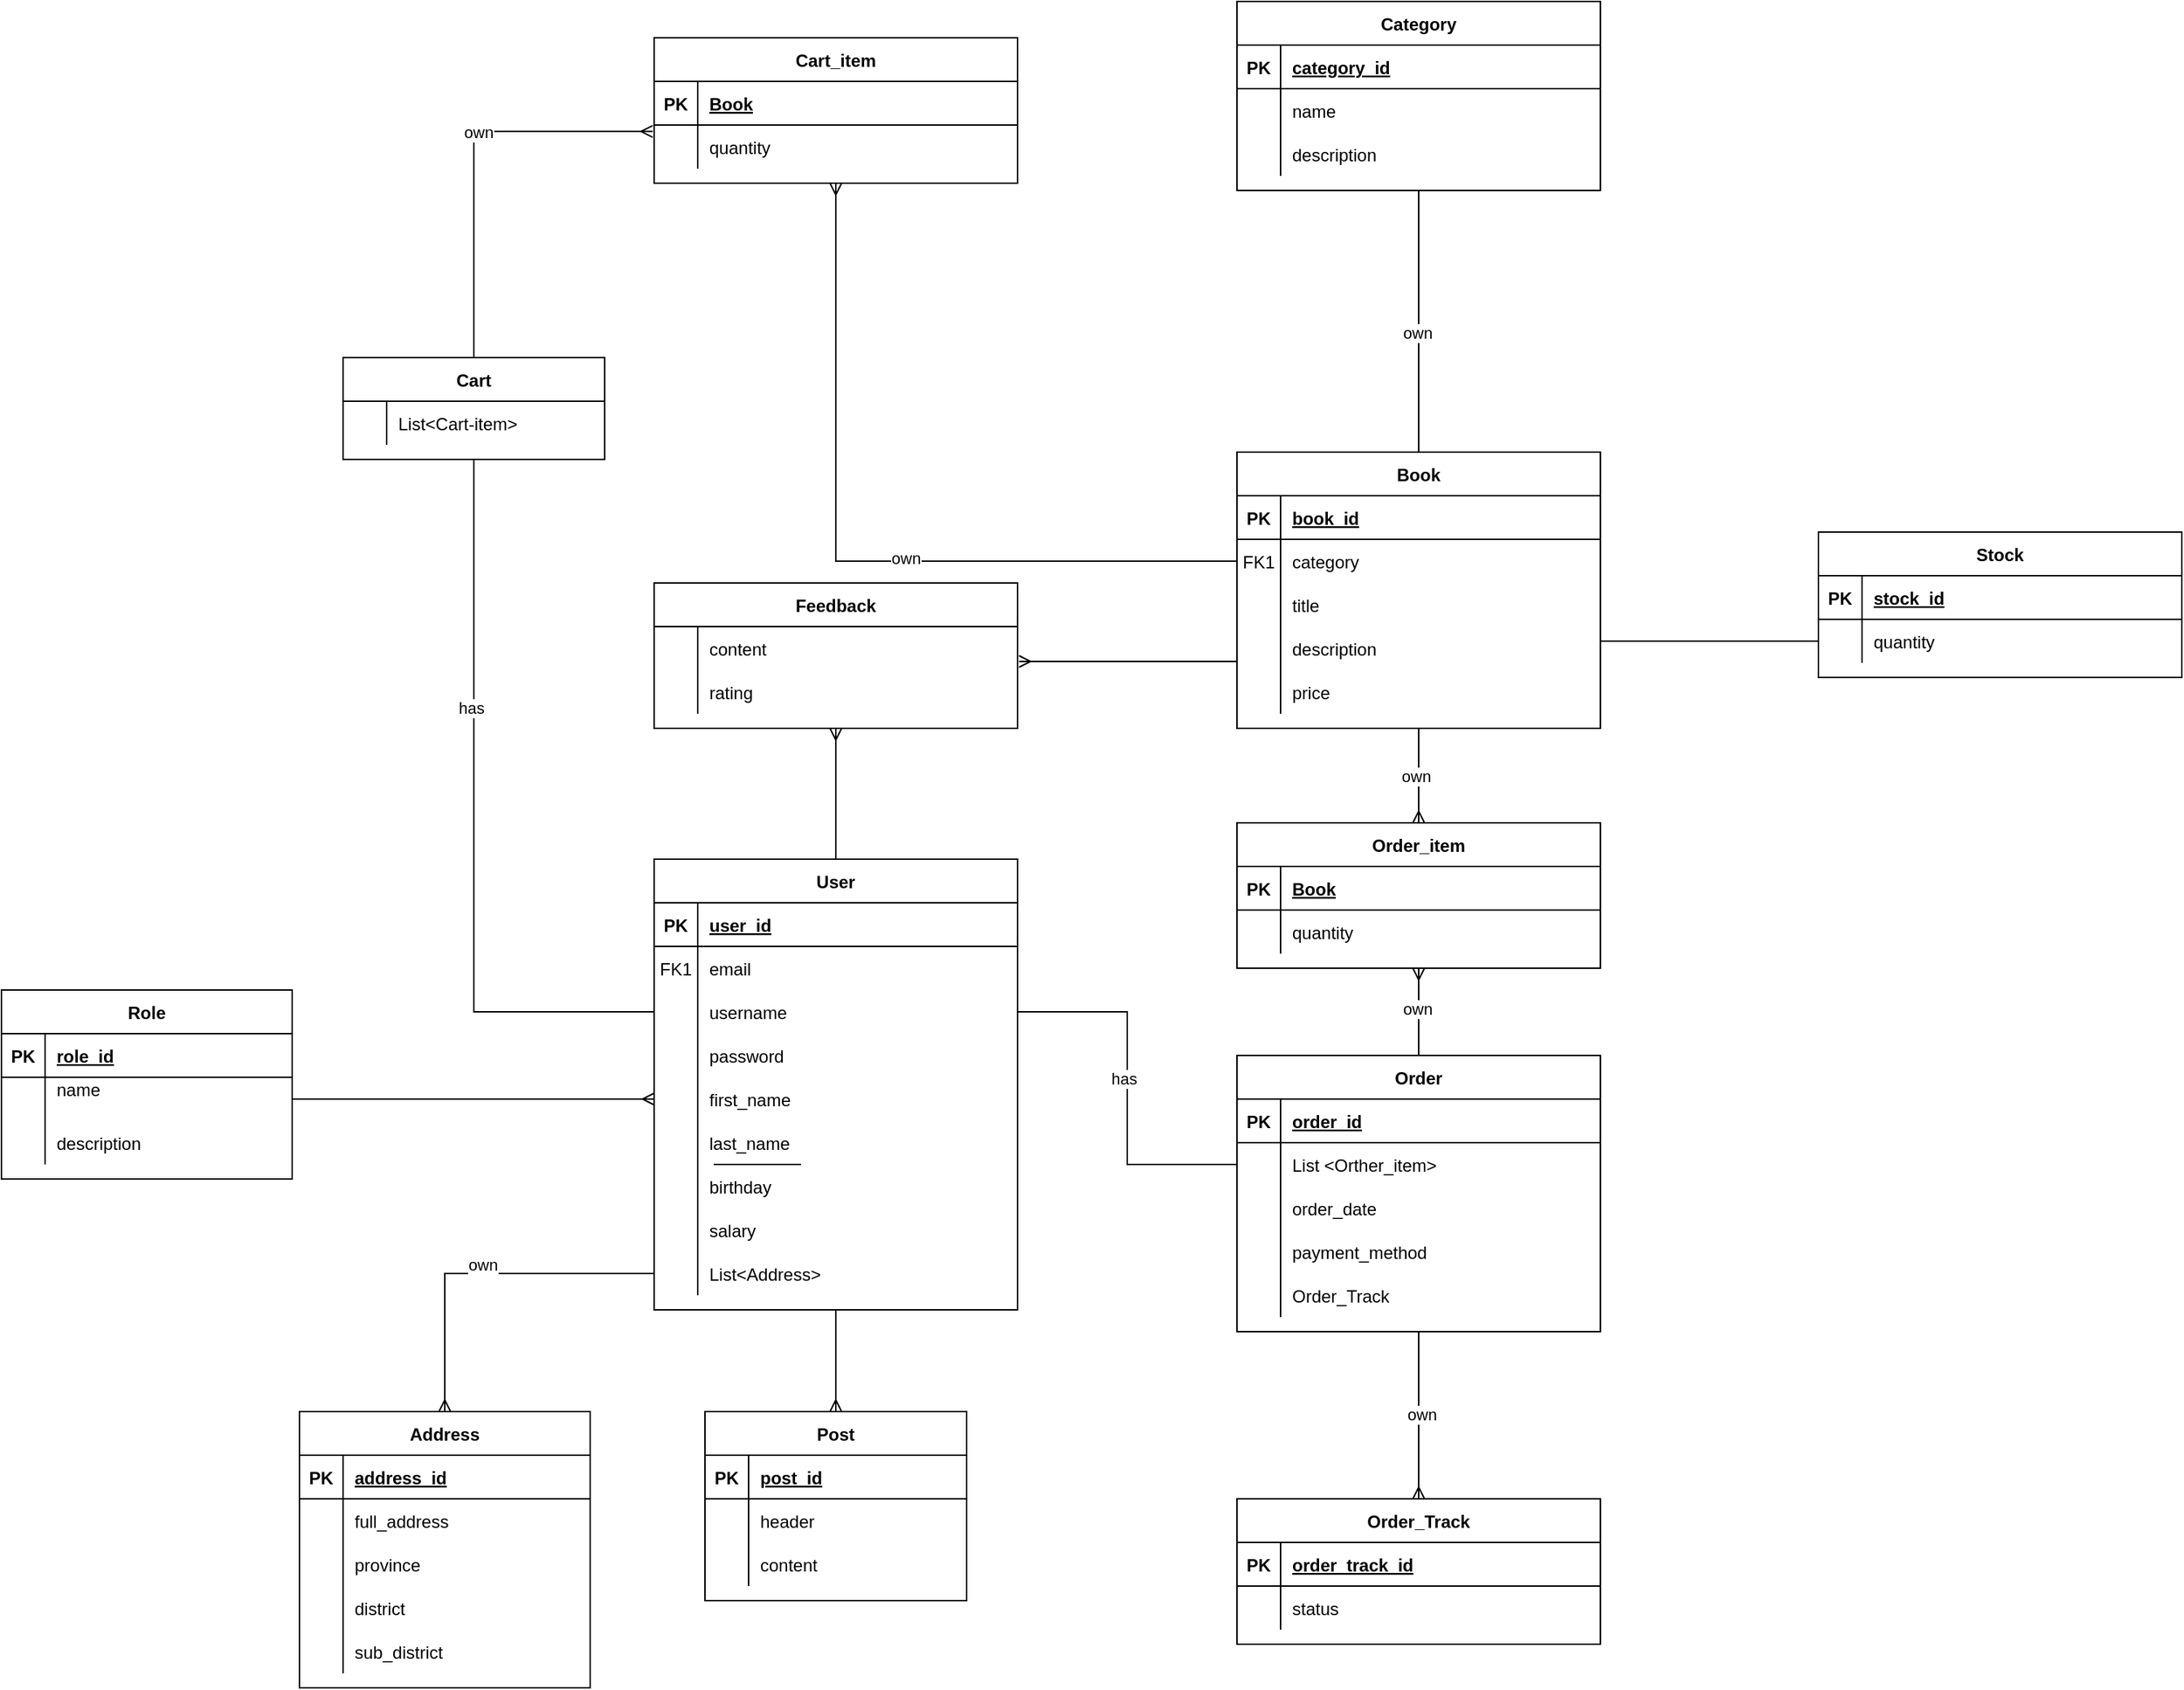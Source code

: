 <mxfile version="22.0.8" type="github">
  <diagram id="R2lEEEUBdFMjLlhIrx00" name="Page-1">
    <mxGraphModel dx="1492" dy="2275" grid="1" gridSize="10" guides="1" tooltips="1" connect="1" arrows="1" fold="1" page="1" pageScale="1" pageWidth="850" pageHeight="1100" math="0" shadow="0" extFonts="Permanent Marker^https://fonts.googleapis.com/css?family=Permanent+Marker">
      <root>
        <mxCell id="0" />
        <mxCell id="1" parent="0" />
        <mxCell id="C-vyLk0tnHw3VtMMgP7b-2" value="User" style="shape=table;startSize=30;container=1;collapsible=1;childLayout=tableLayout;fixedRows=1;rowLines=0;fontStyle=1;align=center;resizeLast=1;" parent="1" vertex="1">
          <mxGeometry x="249" y="295" width="250" height="310" as="geometry" />
        </mxCell>
        <mxCell id="C-vyLk0tnHw3VtMMgP7b-3" value="" style="shape=partialRectangle;collapsible=0;dropTarget=0;pointerEvents=0;fillColor=none;points=[[0,0.5],[1,0.5]];portConstraint=eastwest;top=0;left=0;right=0;bottom=1;" parent="C-vyLk0tnHw3VtMMgP7b-2" vertex="1">
          <mxGeometry y="30" width="250" height="30" as="geometry" />
        </mxCell>
        <mxCell id="C-vyLk0tnHw3VtMMgP7b-4" value="PK" style="shape=partialRectangle;overflow=hidden;connectable=0;fillColor=none;top=0;left=0;bottom=0;right=0;fontStyle=1;" parent="C-vyLk0tnHw3VtMMgP7b-3" vertex="1">
          <mxGeometry width="30" height="30" as="geometry">
            <mxRectangle width="30" height="30" as="alternateBounds" />
          </mxGeometry>
        </mxCell>
        <mxCell id="C-vyLk0tnHw3VtMMgP7b-5" value="user_id" style="shape=partialRectangle;overflow=hidden;connectable=0;fillColor=none;top=0;left=0;bottom=0;right=0;align=left;spacingLeft=6;fontStyle=5;" parent="C-vyLk0tnHw3VtMMgP7b-3" vertex="1">
          <mxGeometry x="30" width="220" height="30" as="geometry">
            <mxRectangle width="220" height="30" as="alternateBounds" />
          </mxGeometry>
        </mxCell>
        <mxCell id="C-vyLk0tnHw3VtMMgP7b-6" value="" style="shape=partialRectangle;collapsible=0;dropTarget=0;pointerEvents=0;fillColor=none;points=[[0,0.5],[1,0.5]];portConstraint=eastwest;top=0;left=0;right=0;bottom=0;" parent="C-vyLk0tnHw3VtMMgP7b-2" vertex="1">
          <mxGeometry y="60" width="250" height="30" as="geometry" />
        </mxCell>
        <mxCell id="C-vyLk0tnHw3VtMMgP7b-7" value="FK1" style="shape=partialRectangle;overflow=hidden;connectable=0;fillColor=none;top=0;left=0;bottom=0;right=0;" parent="C-vyLk0tnHw3VtMMgP7b-6" vertex="1">
          <mxGeometry width="30" height="30" as="geometry">
            <mxRectangle width="30" height="30" as="alternateBounds" />
          </mxGeometry>
        </mxCell>
        <mxCell id="C-vyLk0tnHw3VtMMgP7b-8" value="email" style="shape=partialRectangle;overflow=hidden;connectable=0;fillColor=none;top=0;left=0;bottom=0;right=0;align=left;spacingLeft=6;" parent="C-vyLk0tnHw3VtMMgP7b-6" vertex="1">
          <mxGeometry x="30" width="220" height="30" as="geometry">
            <mxRectangle width="220" height="30" as="alternateBounds" />
          </mxGeometry>
        </mxCell>
        <mxCell id="C-vyLk0tnHw3VtMMgP7b-9" value="" style="shape=partialRectangle;collapsible=0;dropTarget=0;pointerEvents=0;fillColor=none;points=[[0,0.5],[1,0.5]];portConstraint=eastwest;top=0;left=0;right=0;bottom=0;" parent="C-vyLk0tnHw3VtMMgP7b-2" vertex="1">
          <mxGeometry y="90" width="250" height="30" as="geometry" />
        </mxCell>
        <mxCell id="C-vyLk0tnHw3VtMMgP7b-10" value="" style="shape=partialRectangle;overflow=hidden;connectable=0;fillColor=none;top=0;left=0;bottom=0;right=0;" parent="C-vyLk0tnHw3VtMMgP7b-9" vertex="1">
          <mxGeometry width="30" height="30" as="geometry">
            <mxRectangle width="30" height="30" as="alternateBounds" />
          </mxGeometry>
        </mxCell>
        <mxCell id="C-vyLk0tnHw3VtMMgP7b-11" value="username" style="shape=partialRectangle;overflow=hidden;connectable=0;fillColor=none;top=0;left=0;bottom=0;right=0;align=left;spacingLeft=6;" parent="C-vyLk0tnHw3VtMMgP7b-9" vertex="1">
          <mxGeometry x="30" width="220" height="30" as="geometry">
            <mxRectangle width="220" height="30" as="alternateBounds" />
          </mxGeometry>
        </mxCell>
        <mxCell id="0Yu9lF8mphJNzCNpxXSi-4" value="" style="shape=partialRectangle;collapsible=0;dropTarget=0;pointerEvents=0;fillColor=none;points=[[0,0.5],[1,0.5]];portConstraint=eastwest;top=0;left=0;right=0;bottom=0;" parent="C-vyLk0tnHw3VtMMgP7b-2" vertex="1">
          <mxGeometry y="120" width="250" height="30" as="geometry" />
        </mxCell>
        <mxCell id="0Yu9lF8mphJNzCNpxXSi-5" value="" style="shape=partialRectangle;overflow=hidden;connectable=0;fillColor=none;top=0;left=0;bottom=0;right=0;" parent="0Yu9lF8mphJNzCNpxXSi-4" vertex="1">
          <mxGeometry width="30" height="30" as="geometry">
            <mxRectangle width="30" height="30" as="alternateBounds" />
          </mxGeometry>
        </mxCell>
        <mxCell id="0Yu9lF8mphJNzCNpxXSi-6" value="password" style="shape=partialRectangle;overflow=hidden;connectable=0;fillColor=none;top=0;left=0;bottom=0;right=0;align=left;spacingLeft=6;" parent="0Yu9lF8mphJNzCNpxXSi-4" vertex="1">
          <mxGeometry x="30" width="220" height="30" as="geometry">
            <mxRectangle width="220" height="30" as="alternateBounds" />
          </mxGeometry>
        </mxCell>
        <mxCell id="0Yu9lF8mphJNzCNpxXSi-7" value="" style="shape=partialRectangle;collapsible=0;dropTarget=0;pointerEvents=0;fillColor=none;points=[[0,0.5],[1,0.5]];portConstraint=eastwest;top=0;left=0;right=0;bottom=0;" parent="C-vyLk0tnHw3VtMMgP7b-2" vertex="1">
          <mxGeometry y="150" width="250" height="30" as="geometry" />
        </mxCell>
        <mxCell id="0Yu9lF8mphJNzCNpxXSi-8" value="" style="shape=partialRectangle;overflow=hidden;connectable=0;fillColor=none;top=0;left=0;bottom=0;right=0;" parent="0Yu9lF8mphJNzCNpxXSi-7" vertex="1">
          <mxGeometry width="30" height="30" as="geometry">
            <mxRectangle width="30" height="30" as="alternateBounds" />
          </mxGeometry>
        </mxCell>
        <mxCell id="0Yu9lF8mphJNzCNpxXSi-9" value="first_name" style="shape=partialRectangle;overflow=hidden;connectable=0;fillColor=none;top=0;left=0;bottom=0;right=0;align=left;spacingLeft=6;" parent="0Yu9lF8mphJNzCNpxXSi-7" vertex="1">
          <mxGeometry x="30" width="220" height="30" as="geometry">
            <mxRectangle width="220" height="30" as="alternateBounds" />
          </mxGeometry>
        </mxCell>
        <mxCell id="0Yu9lF8mphJNzCNpxXSi-26" value="" style="shape=partialRectangle;collapsible=0;dropTarget=0;pointerEvents=0;fillColor=none;points=[[0,0.5],[1,0.5]];portConstraint=eastwest;top=0;left=0;right=0;bottom=0;" parent="C-vyLk0tnHw3VtMMgP7b-2" vertex="1">
          <mxGeometry y="180" width="250" height="30" as="geometry" />
        </mxCell>
        <mxCell id="0Yu9lF8mphJNzCNpxXSi-27" value="" style="shape=partialRectangle;overflow=hidden;connectable=0;fillColor=none;top=0;left=0;bottom=0;right=0;" parent="0Yu9lF8mphJNzCNpxXSi-26" vertex="1">
          <mxGeometry width="30" height="30" as="geometry">
            <mxRectangle width="30" height="30" as="alternateBounds" />
          </mxGeometry>
        </mxCell>
        <mxCell id="0Yu9lF8mphJNzCNpxXSi-28" value="last_name" style="shape=partialRectangle;overflow=hidden;connectable=0;fillColor=none;top=0;left=0;bottom=0;right=0;align=left;spacingLeft=6;" parent="0Yu9lF8mphJNzCNpxXSi-26" vertex="1">
          <mxGeometry x="30" width="220" height="30" as="geometry">
            <mxRectangle width="220" height="30" as="alternateBounds" />
          </mxGeometry>
        </mxCell>
        <mxCell id="0Yu9lF8mphJNzCNpxXSi-29" value="" style="shape=partialRectangle;collapsible=0;dropTarget=0;pointerEvents=0;fillColor=none;points=[[0,0.5],[1,0.5]];portConstraint=eastwest;top=0;left=0;right=0;bottom=0;" parent="C-vyLk0tnHw3VtMMgP7b-2" vertex="1">
          <mxGeometry y="210" width="250" height="30" as="geometry" />
        </mxCell>
        <mxCell id="0Yu9lF8mphJNzCNpxXSi-30" value="" style="shape=partialRectangle;overflow=hidden;connectable=0;fillColor=none;top=0;left=0;bottom=0;right=0;" parent="0Yu9lF8mphJNzCNpxXSi-29" vertex="1">
          <mxGeometry width="30" height="30" as="geometry">
            <mxRectangle width="30" height="30" as="alternateBounds" />
          </mxGeometry>
        </mxCell>
        <mxCell id="0Yu9lF8mphJNzCNpxXSi-31" value="birthday" style="shape=partialRectangle;overflow=hidden;connectable=0;fillColor=none;top=0;left=0;bottom=0;right=0;align=left;spacingLeft=6;" parent="0Yu9lF8mphJNzCNpxXSi-29" vertex="1">
          <mxGeometry x="30" width="220" height="30" as="geometry">
            <mxRectangle width="220" height="30" as="alternateBounds" />
          </mxGeometry>
        </mxCell>
        <mxCell id="0Yu9lF8mphJNzCNpxXSi-32" value="" style="shape=partialRectangle;collapsible=0;dropTarget=0;pointerEvents=0;fillColor=none;points=[[0,0.5],[1,0.5]];portConstraint=eastwest;top=0;left=0;right=0;bottom=0;" parent="C-vyLk0tnHw3VtMMgP7b-2" vertex="1">
          <mxGeometry y="240" width="250" height="30" as="geometry" />
        </mxCell>
        <mxCell id="0Yu9lF8mphJNzCNpxXSi-33" value="" style="shape=partialRectangle;overflow=hidden;connectable=0;fillColor=none;top=0;left=0;bottom=0;right=0;" parent="0Yu9lF8mphJNzCNpxXSi-32" vertex="1">
          <mxGeometry width="30" height="30" as="geometry">
            <mxRectangle width="30" height="30" as="alternateBounds" />
          </mxGeometry>
        </mxCell>
        <mxCell id="0Yu9lF8mphJNzCNpxXSi-34" value="salary" style="shape=partialRectangle;overflow=hidden;connectable=0;fillColor=none;top=0;left=0;bottom=0;right=0;align=left;spacingLeft=6;" parent="0Yu9lF8mphJNzCNpxXSi-32" vertex="1">
          <mxGeometry x="30" width="220" height="30" as="geometry">
            <mxRectangle width="220" height="30" as="alternateBounds" />
          </mxGeometry>
        </mxCell>
        <mxCell id="0Yu9lF8mphJNzCNpxXSi-35" value="" style="shape=partialRectangle;collapsible=0;dropTarget=0;pointerEvents=0;fillColor=none;points=[[0,0.5],[1,0.5]];portConstraint=eastwest;top=0;left=0;right=0;bottom=0;" parent="C-vyLk0tnHw3VtMMgP7b-2" vertex="1">
          <mxGeometry y="270" width="250" height="30" as="geometry" />
        </mxCell>
        <mxCell id="0Yu9lF8mphJNzCNpxXSi-36" value="" style="shape=partialRectangle;overflow=hidden;connectable=0;fillColor=none;top=0;left=0;bottom=0;right=0;" parent="0Yu9lF8mphJNzCNpxXSi-35" vertex="1">
          <mxGeometry width="30" height="30" as="geometry">
            <mxRectangle width="30" height="30" as="alternateBounds" />
          </mxGeometry>
        </mxCell>
        <mxCell id="0Yu9lF8mphJNzCNpxXSi-37" value="List&lt;Address&gt;" style="shape=partialRectangle;overflow=hidden;connectable=0;fillColor=none;top=0;left=0;bottom=0;right=0;align=left;spacingLeft=6;" parent="0Yu9lF8mphJNzCNpxXSi-35" vertex="1">
          <mxGeometry x="30" width="220" height="30" as="geometry">
            <mxRectangle width="220" height="30" as="alternateBounds" />
          </mxGeometry>
        </mxCell>
        <mxCell id="C-vyLk0tnHw3VtMMgP7b-23" value="Role" style="shape=table;startSize=30;container=1;collapsible=1;childLayout=tableLayout;fixedRows=1;rowLines=0;fontStyle=1;align=center;resizeLast=1;" parent="1" vertex="1">
          <mxGeometry x="-200" y="385" width="200" height="130" as="geometry" />
        </mxCell>
        <mxCell id="C-vyLk0tnHw3VtMMgP7b-24" value="" style="shape=partialRectangle;collapsible=0;dropTarget=0;pointerEvents=0;fillColor=none;points=[[0,0.5],[1,0.5]];portConstraint=eastwest;top=0;left=0;right=0;bottom=1;" parent="C-vyLk0tnHw3VtMMgP7b-23" vertex="1">
          <mxGeometry y="30" width="200" height="30" as="geometry" />
        </mxCell>
        <mxCell id="C-vyLk0tnHw3VtMMgP7b-25" value="PK" style="shape=partialRectangle;overflow=hidden;connectable=0;fillColor=none;top=0;left=0;bottom=0;right=0;fontStyle=1;" parent="C-vyLk0tnHw3VtMMgP7b-24" vertex="1">
          <mxGeometry width="30" height="30" as="geometry">
            <mxRectangle width="30" height="30" as="alternateBounds" />
          </mxGeometry>
        </mxCell>
        <mxCell id="C-vyLk0tnHw3VtMMgP7b-26" value="role_id" style="shape=partialRectangle;overflow=hidden;connectable=0;fillColor=none;top=0;left=0;bottom=0;right=0;align=left;spacingLeft=6;fontStyle=5;" parent="C-vyLk0tnHw3VtMMgP7b-24" vertex="1">
          <mxGeometry x="30" width="170" height="30" as="geometry">
            <mxRectangle width="170" height="30" as="alternateBounds" />
          </mxGeometry>
        </mxCell>
        <mxCell id="C-vyLk0tnHw3VtMMgP7b-27" value="" style="shape=partialRectangle;collapsible=0;dropTarget=0;pointerEvents=0;fillColor=none;points=[[0,0.5],[1,0.5]];portConstraint=eastwest;top=0;left=0;right=0;bottom=0;" parent="C-vyLk0tnHw3VtMMgP7b-23" vertex="1">
          <mxGeometry y="60" width="200" height="30" as="geometry" />
        </mxCell>
        <mxCell id="C-vyLk0tnHw3VtMMgP7b-28" value="" style="shape=partialRectangle;overflow=hidden;connectable=0;fillColor=none;top=0;left=0;bottom=0;right=0;" parent="C-vyLk0tnHw3VtMMgP7b-27" vertex="1">
          <mxGeometry width="30" height="30" as="geometry">
            <mxRectangle width="30" height="30" as="alternateBounds" />
          </mxGeometry>
        </mxCell>
        <mxCell id="C-vyLk0tnHw3VtMMgP7b-29" value="name&#xa;" style="shape=partialRectangle;overflow=hidden;connectable=0;fillColor=none;top=0;left=0;bottom=0;right=0;align=left;spacingLeft=6;" parent="C-vyLk0tnHw3VtMMgP7b-27" vertex="1">
          <mxGeometry x="30" width="170" height="30" as="geometry">
            <mxRectangle width="170" height="30" as="alternateBounds" />
          </mxGeometry>
        </mxCell>
        <mxCell id="0Yu9lF8mphJNzCNpxXSi-1" value="" style="shape=partialRectangle;collapsible=0;dropTarget=0;pointerEvents=0;fillColor=none;points=[[0,0.5],[1,0.5]];portConstraint=eastwest;top=0;left=0;right=0;bottom=0;" parent="C-vyLk0tnHw3VtMMgP7b-23" vertex="1">
          <mxGeometry y="90" width="200" height="30" as="geometry" />
        </mxCell>
        <mxCell id="0Yu9lF8mphJNzCNpxXSi-2" value="" style="shape=partialRectangle;overflow=hidden;connectable=0;fillColor=none;top=0;left=0;bottom=0;right=0;" parent="0Yu9lF8mphJNzCNpxXSi-1" vertex="1">
          <mxGeometry width="30" height="30" as="geometry">
            <mxRectangle width="30" height="30" as="alternateBounds" />
          </mxGeometry>
        </mxCell>
        <mxCell id="0Yu9lF8mphJNzCNpxXSi-3" value="description" style="shape=partialRectangle;overflow=hidden;connectable=0;fillColor=none;top=0;left=0;bottom=0;right=0;align=left;spacingLeft=6;" parent="0Yu9lF8mphJNzCNpxXSi-1" vertex="1">
          <mxGeometry x="30" width="170" height="30" as="geometry">
            <mxRectangle width="170" height="30" as="alternateBounds" />
          </mxGeometry>
        </mxCell>
        <mxCell id="0Yu9lF8mphJNzCNpxXSi-38" value="Address" style="shape=table;startSize=30;container=1;collapsible=1;childLayout=tableLayout;fixedRows=1;rowLines=0;fontStyle=1;align=center;resizeLast=1;" parent="1" vertex="1">
          <mxGeometry x="5" y="675" width="200" height="190" as="geometry" />
        </mxCell>
        <mxCell id="0Yu9lF8mphJNzCNpxXSi-39" value="" style="shape=partialRectangle;collapsible=0;dropTarget=0;pointerEvents=0;fillColor=none;points=[[0,0.5],[1,0.5]];portConstraint=eastwest;top=0;left=0;right=0;bottom=1;" parent="0Yu9lF8mphJNzCNpxXSi-38" vertex="1">
          <mxGeometry y="30" width="200" height="30" as="geometry" />
        </mxCell>
        <mxCell id="0Yu9lF8mphJNzCNpxXSi-40" value="PK" style="shape=partialRectangle;overflow=hidden;connectable=0;fillColor=none;top=0;left=0;bottom=0;right=0;fontStyle=1;" parent="0Yu9lF8mphJNzCNpxXSi-39" vertex="1">
          <mxGeometry width="30" height="30" as="geometry">
            <mxRectangle width="30" height="30" as="alternateBounds" />
          </mxGeometry>
        </mxCell>
        <mxCell id="0Yu9lF8mphJNzCNpxXSi-41" value="address_id" style="shape=partialRectangle;overflow=hidden;connectable=0;fillColor=none;top=0;left=0;bottom=0;right=0;align=left;spacingLeft=6;fontStyle=5;" parent="0Yu9lF8mphJNzCNpxXSi-39" vertex="1">
          <mxGeometry x="30" width="170" height="30" as="geometry">
            <mxRectangle width="170" height="30" as="alternateBounds" />
          </mxGeometry>
        </mxCell>
        <mxCell id="0Yu9lF8mphJNzCNpxXSi-42" value="" style="shape=partialRectangle;collapsible=0;dropTarget=0;pointerEvents=0;fillColor=none;points=[[0,0.5],[1,0.5]];portConstraint=eastwest;top=0;left=0;right=0;bottom=0;" parent="0Yu9lF8mphJNzCNpxXSi-38" vertex="1">
          <mxGeometry y="60" width="200" height="30" as="geometry" />
        </mxCell>
        <mxCell id="0Yu9lF8mphJNzCNpxXSi-43" value="" style="shape=partialRectangle;overflow=hidden;connectable=0;fillColor=none;top=0;left=0;bottom=0;right=0;" parent="0Yu9lF8mphJNzCNpxXSi-42" vertex="1">
          <mxGeometry width="30" height="30" as="geometry">
            <mxRectangle width="30" height="30" as="alternateBounds" />
          </mxGeometry>
        </mxCell>
        <mxCell id="0Yu9lF8mphJNzCNpxXSi-44" value="full_address" style="shape=partialRectangle;overflow=hidden;connectable=0;fillColor=none;top=0;left=0;bottom=0;right=0;align=left;spacingLeft=6;" parent="0Yu9lF8mphJNzCNpxXSi-42" vertex="1">
          <mxGeometry x="30" width="170" height="30" as="geometry">
            <mxRectangle width="170" height="30" as="alternateBounds" />
          </mxGeometry>
        </mxCell>
        <mxCell id="0Yu9lF8mphJNzCNpxXSi-45" value="" style="shape=partialRectangle;collapsible=0;dropTarget=0;pointerEvents=0;fillColor=none;points=[[0,0.5],[1,0.5]];portConstraint=eastwest;top=0;left=0;right=0;bottom=0;" parent="0Yu9lF8mphJNzCNpxXSi-38" vertex="1">
          <mxGeometry y="90" width="200" height="30" as="geometry" />
        </mxCell>
        <mxCell id="0Yu9lF8mphJNzCNpxXSi-46" value="" style="shape=partialRectangle;overflow=hidden;connectable=0;fillColor=none;top=0;left=0;bottom=0;right=0;" parent="0Yu9lF8mphJNzCNpxXSi-45" vertex="1">
          <mxGeometry width="30" height="30" as="geometry">
            <mxRectangle width="30" height="30" as="alternateBounds" />
          </mxGeometry>
        </mxCell>
        <mxCell id="0Yu9lF8mphJNzCNpxXSi-47" value="province" style="shape=partialRectangle;overflow=hidden;connectable=0;fillColor=none;top=0;left=0;bottom=0;right=0;align=left;spacingLeft=6;" parent="0Yu9lF8mphJNzCNpxXSi-45" vertex="1">
          <mxGeometry x="30" width="170" height="30" as="geometry">
            <mxRectangle width="170" height="30" as="alternateBounds" />
          </mxGeometry>
        </mxCell>
        <mxCell id="0Yu9lF8mphJNzCNpxXSi-48" value="" style="shape=partialRectangle;collapsible=0;dropTarget=0;pointerEvents=0;fillColor=none;points=[[0,0.5],[1,0.5]];portConstraint=eastwest;top=0;left=0;right=0;bottom=0;" parent="0Yu9lF8mphJNzCNpxXSi-38" vertex="1">
          <mxGeometry y="120" width="200" height="30" as="geometry" />
        </mxCell>
        <mxCell id="0Yu9lF8mphJNzCNpxXSi-49" value="" style="shape=partialRectangle;overflow=hidden;connectable=0;fillColor=none;top=0;left=0;bottom=0;right=0;" parent="0Yu9lF8mphJNzCNpxXSi-48" vertex="1">
          <mxGeometry width="30" height="30" as="geometry">
            <mxRectangle width="30" height="30" as="alternateBounds" />
          </mxGeometry>
        </mxCell>
        <mxCell id="0Yu9lF8mphJNzCNpxXSi-50" value="district" style="shape=partialRectangle;overflow=hidden;connectable=0;fillColor=none;top=0;left=0;bottom=0;right=0;align=left;spacingLeft=6;" parent="0Yu9lF8mphJNzCNpxXSi-48" vertex="1">
          <mxGeometry x="30" width="170" height="30" as="geometry">
            <mxRectangle width="170" height="30" as="alternateBounds" />
          </mxGeometry>
        </mxCell>
        <mxCell id="0Yu9lF8mphJNzCNpxXSi-51" value="" style="shape=partialRectangle;collapsible=0;dropTarget=0;pointerEvents=0;fillColor=none;points=[[0,0.5],[1,0.5]];portConstraint=eastwest;top=0;left=0;right=0;bottom=0;" parent="0Yu9lF8mphJNzCNpxXSi-38" vertex="1">
          <mxGeometry y="150" width="200" height="30" as="geometry" />
        </mxCell>
        <mxCell id="0Yu9lF8mphJNzCNpxXSi-52" value="" style="shape=partialRectangle;overflow=hidden;connectable=0;fillColor=none;top=0;left=0;bottom=0;right=0;" parent="0Yu9lF8mphJNzCNpxXSi-51" vertex="1">
          <mxGeometry width="30" height="30" as="geometry">
            <mxRectangle width="30" height="30" as="alternateBounds" />
          </mxGeometry>
        </mxCell>
        <mxCell id="0Yu9lF8mphJNzCNpxXSi-53" value="sub_district" style="shape=partialRectangle;overflow=hidden;connectable=0;fillColor=none;top=0;left=0;bottom=0;right=0;align=left;spacingLeft=6;" parent="0Yu9lF8mphJNzCNpxXSi-51" vertex="1">
          <mxGeometry x="30" width="170" height="30" as="geometry">
            <mxRectangle width="170" height="30" as="alternateBounds" />
          </mxGeometry>
        </mxCell>
        <mxCell id="0Yu9lF8mphJNzCNpxXSi-54" value="Post" style="shape=table;startSize=30;container=1;collapsible=1;childLayout=tableLayout;fixedRows=1;rowLines=0;fontStyle=1;align=center;resizeLast=1;" parent="1" vertex="1">
          <mxGeometry x="284" y="675" width="180" height="130" as="geometry" />
        </mxCell>
        <mxCell id="0Yu9lF8mphJNzCNpxXSi-55" value="" style="shape=partialRectangle;collapsible=0;dropTarget=0;pointerEvents=0;fillColor=none;points=[[0,0.5],[1,0.5]];portConstraint=eastwest;top=0;left=0;right=0;bottom=1;" parent="0Yu9lF8mphJNzCNpxXSi-54" vertex="1">
          <mxGeometry y="30" width="180" height="30" as="geometry" />
        </mxCell>
        <mxCell id="0Yu9lF8mphJNzCNpxXSi-56" value="PK" style="shape=partialRectangle;overflow=hidden;connectable=0;fillColor=none;top=0;left=0;bottom=0;right=0;fontStyle=1;" parent="0Yu9lF8mphJNzCNpxXSi-55" vertex="1">
          <mxGeometry width="30" height="30" as="geometry">
            <mxRectangle width="30" height="30" as="alternateBounds" />
          </mxGeometry>
        </mxCell>
        <mxCell id="0Yu9lF8mphJNzCNpxXSi-57" value="post_id" style="shape=partialRectangle;overflow=hidden;connectable=0;fillColor=none;top=0;left=0;bottom=0;right=0;align=left;spacingLeft=6;fontStyle=5;" parent="0Yu9lF8mphJNzCNpxXSi-55" vertex="1">
          <mxGeometry x="30" width="150" height="30" as="geometry">
            <mxRectangle width="150" height="30" as="alternateBounds" />
          </mxGeometry>
        </mxCell>
        <mxCell id="0Yu9lF8mphJNzCNpxXSi-58" value="" style="shape=partialRectangle;collapsible=0;dropTarget=0;pointerEvents=0;fillColor=none;points=[[0,0.5],[1,0.5]];portConstraint=eastwest;top=0;left=0;right=0;bottom=0;" parent="0Yu9lF8mphJNzCNpxXSi-54" vertex="1">
          <mxGeometry y="60" width="180" height="30" as="geometry" />
        </mxCell>
        <mxCell id="0Yu9lF8mphJNzCNpxXSi-59" value="" style="shape=partialRectangle;overflow=hidden;connectable=0;fillColor=none;top=0;left=0;bottom=0;right=0;" parent="0Yu9lF8mphJNzCNpxXSi-58" vertex="1">
          <mxGeometry width="30" height="30" as="geometry">
            <mxRectangle width="30" height="30" as="alternateBounds" />
          </mxGeometry>
        </mxCell>
        <mxCell id="0Yu9lF8mphJNzCNpxXSi-60" value="header" style="shape=partialRectangle;overflow=hidden;connectable=0;fillColor=none;top=0;left=0;bottom=0;right=0;align=left;spacingLeft=6;" parent="0Yu9lF8mphJNzCNpxXSi-58" vertex="1">
          <mxGeometry x="30" width="150" height="30" as="geometry">
            <mxRectangle width="150" height="30" as="alternateBounds" />
          </mxGeometry>
        </mxCell>
        <mxCell id="0Yu9lF8mphJNzCNpxXSi-61" value="" style="shape=partialRectangle;collapsible=0;dropTarget=0;pointerEvents=0;fillColor=none;points=[[0,0.5],[1,0.5]];portConstraint=eastwest;top=0;left=0;right=0;bottom=0;" parent="0Yu9lF8mphJNzCNpxXSi-54" vertex="1">
          <mxGeometry y="90" width="180" height="30" as="geometry" />
        </mxCell>
        <mxCell id="0Yu9lF8mphJNzCNpxXSi-62" value="" style="shape=partialRectangle;overflow=hidden;connectable=0;fillColor=none;top=0;left=0;bottom=0;right=0;" parent="0Yu9lF8mphJNzCNpxXSi-61" vertex="1">
          <mxGeometry width="30" height="30" as="geometry">
            <mxRectangle width="30" height="30" as="alternateBounds" />
          </mxGeometry>
        </mxCell>
        <mxCell id="0Yu9lF8mphJNzCNpxXSi-63" value="content" style="shape=partialRectangle;overflow=hidden;connectable=0;fillColor=none;top=0;left=0;bottom=0;right=0;align=left;spacingLeft=6;" parent="0Yu9lF8mphJNzCNpxXSi-61" vertex="1">
          <mxGeometry x="30" width="150" height="30" as="geometry">
            <mxRectangle width="150" height="30" as="alternateBounds" />
          </mxGeometry>
        </mxCell>
        <mxCell id="0Yu9lF8mphJNzCNpxXSi-64" value="Feedback" style="shape=table;startSize=30;container=1;collapsible=1;childLayout=tableLayout;fixedRows=1;rowLines=0;fontStyle=1;align=center;resizeLast=1;" parent="1" vertex="1">
          <mxGeometry x="249" y="105" width="250" height="100" as="geometry" />
        </mxCell>
        <mxCell id="0Yu9lF8mphJNzCNpxXSi-68" value="" style="shape=partialRectangle;collapsible=0;dropTarget=0;pointerEvents=0;fillColor=none;points=[[0,0.5],[1,0.5]];portConstraint=eastwest;top=0;left=0;right=0;bottom=0;" parent="0Yu9lF8mphJNzCNpxXSi-64" vertex="1">
          <mxGeometry y="30" width="250" height="30" as="geometry" />
        </mxCell>
        <mxCell id="0Yu9lF8mphJNzCNpxXSi-69" value="" style="shape=partialRectangle;overflow=hidden;connectable=0;fillColor=none;top=0;left=0;bottom=0;right=0;" parent="0Yu9lF8mphJNzCNpxXSi-68" vertex="1">
          <mxGeometry width="30" height="30" as="geometry">
            <mxRectangle width="30" height="30" as="alternateBounds" />
          </mxGeometry>
        </mxCell>
        <mxCell id="0Yu9lF8mphJNzCNpxXSi-70" value="content" style="shape=partialRectangle;overflow=hidden;connectable=0;fillColor=none;top=0;left=0;bottom=0;right=0;align=left;spacingLeft=6;" parent="0Yu9lF8mphJNzCNpxXSi-68" vertex="1">
          <mxGeometry x="30" width="220" height="30" as="geometry">
            <mxRectangle width="220" height="30" as="alternateBounds" />
          </mxGeometry>
        </mxCell>
        <mxCell id="0Yu9lF8mphJNzCNpxXSi-71" value="" style="shape=partialRectangle;collapsible=0;dropTarget=0;pointerEvents=0;fillColor=none;points=[[0,0.5],[1,0.5]];portConstraint=eastwest;top=0;left=0;right=0;bottom=0;" parent="0Yu9lF8mphJNzCNpxXSi-64" vertex="1">
          <mxGeometry y="60" width="250" height="30" as="geometry" />
        </mxCell>
        <mxCell id="0Yu9lF8mphJNzCNpxXSi-72" value="" style="shape=partialRectangle;overflow=hidden;connectable=0;fillColor=none;top=0;left=0;bottom=0;right=0;" parent="0Yu9lF8mphJNzCNpxXSi-71" vertex="1">
          <mxGeometry width="30" height="30" as="geometry">
            <mxRectangle width="30" height="30" as="alternateBounds" />
          </mxGeometry>
        </mxCell>
        <mxCell id="0Yu9lF8mphJNzCNpxXSi-73" value="rating" style="shape=partialRectangle;overflow=hidden;connectable=0;fillColor=none;top=0;left=0;bottom=0;right=0;align=left;spacingLeft=6;" parent="0Yu9lF8mphJNzCNpxXSi-71" vertex="1">
          <mxGeometry x="30" width="220" height="30" as="geometry">
            <mxRectangle width="220" height="30" as="alternateBounds" />
          </mxGeometry>
        </mxCell>
        <mxCell id="0Yu9lF8mphJNzCNpxXSi-81" value="Book" style="shape=table;startSize=30;container=1;collapsible=1;childLayout=tableLayout;fixedRows=1;rowLines=0;fontStyle=1;align=center;resizeLast=1;" parent="1" vertex="1">
          <mxGeometry x="650" y="15" width="250" height="190" as="geometry" />
        </mxCell>
        <mxCell id="0Yu9lF8mphJNzCNpxXSi-82" value="" style="shape=partialRectangle;collapsible=0;dropTarget=0;pointerEvents=0;fillColor=none;points=[[0,0.5],[1,0.5]];portConstraint=eastwest;top=0;left=0;right=0;bottom=1;" parent="0Yu9lF8mphJNzCNpxXSi-81" vertex="1">
          <mxGeometry y="30" width="250" height="30" as="geometry" />
        </mxCell>
        <mxCell id="0Yu9lF8mphJNzCNpxXSi-83" value="PK" style="shape=partialRectangle;overflow=hidden;connectable=0;fillColor=none;top=0;left=0;bottom=0;right=0;fontStyle=1;" parent="0Yu9lF8mphJNzCNpxXSi-82" vertex="1">
          <mxGeometry width="30" height="30" as="geometry">
            <mxRectangle width="30" height="30" as="alternateBounds" />
          </mxGeometry>
        </mxCell>
        <mxCell id="0Yu9lF8mphJNzCNpxXSi-84" value="book_id" style="shape=partialRectangle;overflow=hidden;connectable=0;fillColor=none;top=0;left=0;bottom=0;right=0;align=left;spacingLeft=6;fontStyle=5;" parent="0Yu9lF8mphJNzCNpxXSi-82" vertex="1">
          <mxGeometry x="30" width="220" height="30" as="geometry">
            <mxRectangle width="220" height="30" as="alternateBounds" />
          </mxGeometry>
        </mxCell>
        <mxCell id="0Yu9lF8mphJNzCNpxXSi-85" value="" style="shape=partialRectangle;collapsible=0;dropTarget=0;pointerEvents=0;fillColor=none;points=[[0,0.5],[1,0.5]];portConstraint=eastwest;top=0;left=0;right=0;bottom=0;" parent="0Yu9lF8mphJNzCNpxXSi-81" vertex="1">
          <mxGeometry y="60" width="250" height="30" as="geometry" />
        </mxCell>
        <mxCell id="0Yu9lF8mphJNzCNpxXSi-86" value="FK1" style="shape=partialRectangle;overflow=hidden;connectable=0;fillColor=none;top=0;left=0;bottom=0;right=0;" parent="0Yu9lF8mphJNzCNpxXSi-85" vertex="1">
          <mxGeometry width="30" height="30" as="geometry">
            <mxRectangle width="30" height="30" as="alternateBounds" />
          </mxGeometry>
        </mxCell>
        <mxCell id="0Yu9lF8mphJNzCNpxXSi-87" value="category" style="shape=partialRectangle;overflow=hidden;connectable=0;fillColor=none;top=0;left=0;bottom=0;right=0;align=left;spacingLeft=6;" parent="0Yu9lF8mphJNzCNpxXSi-85" vertex="1">
          <mxGeometry x="30" width="220" height="30" as="geometry">
            <mxRectangle width="220" height="30" as="alternateBounds" />
          </mxGeometry>
        </mxCell>
        <mxCell id="0Yu9lF8mphJNzCNpxXSi-88" value="" style="shape=partialRectangle;collapsible=0;dropTarget=0;pointerEvents=0;fillColor=none;points=[[0,0.5],[1,0.5]];portConstraint=eastwest;top=0;left=0;right=0;bottom=0;" parent="0Yu9lF8mphJNzCNpxXSi-81" vertex="1">
          <mxGeometry y="90" width="250" height="30" as="geometry" />
        </mxCell>
        <mxCell id="0Yu9lF8mphJNzCNpxXSi-89" value="" style="shape=partialRectangle;overflow=hidden;connectable=0;fillColor=none;top=0;left=0;bottom=0;right=0;" parent="0Yu9lF8mphJNzCNpxXSi-88" vertex="1">
          <mxGeometry width="30" height="30" as="geometry">
            <mxRectangle width="30" height="30" as="alternateBounds" />
          </mxGeometry>
        </mxCell>
        <mxCell id="0Yu9lF8mphJNzCNpxXSi-90" value="title" style="shape=partialRectangle;overflow=hidden;connectable=0;fillColor=none;top=0;left=0;bottom=0;right=0;align=left;spacingLeft=6;" parent="0Yu9lF8mphJNzCNpxXSi-88" vertex="1">
          <mxGeometry x="30" width="220" height="30" as="geometry">
            <mxRectangle width="220" height="30" as="alternateBounds" />
          </mxGeometry>
        </mxCell>
        <mxCell id="0Yu9lF8mphJNzCNpxXSi-91" value="" style="shape=partialRectangle;collapsible=0;dropTarget=0;pointerEvents=0;fillColor=none;points=[[0,0.5],[1,0.5]];portConstraint=eastwest;top=0;left=0;right=0;bottom=0;" parent="0Yu9lF8mphJNzCNpxXSi-81" vertex="1">
          <mxGeometry y="120" width="250" height="30" as="geometry" />
        </mxCell>
        <mxCell id="0Yu9lF8mphJNzCNpxXSi-92" value="" style="shape=partialRectangle;overflow=hidden;connectable=0;fillColor=none;top=0;left=0;bottom=0;right=0;" parent="0Yu9lF8mphJNzCNpxXSi-91" vertex="1">
          <mxGeometry width="30" height="30" as="geometry">
            <mxRectangle width="30" height="30" as="alternateBounds" />
          </mxGeometry>
        </mxCell>
        <mxCell id="0Yu9lF8mphJNzCNpxXSi-93" value="description" style="shape=partialRectangle;overflow=hidden;connectable=0;fillColor=none;top=0;left=0;bottom=0;right=0;align=left;spacingLeft=6;" parent="0Yu9lF8mphJNzCNpxXSi-91" vertex="1">
          <mxGeometry x="30" width="220" height="30" as="geometry">
            <mxRectangle width="220" height="30" as="alternateBounds" />
          </mxGeometry>
        </mxCell>
        <mxCell id="0Yu9lF8mphJNzCNpxXSi-94" value="" style="shape=partialRectangle;collapsible=0;dropTarget=0;pointerEvents=0;fillColor=none;points=[[0,0.5],[1,0.5]];portConstraint=eastwest;top=0;left=0;right=0;bottom=0;" parent="0Yu9lF8mphJNzCNpxXSi-81" vertex="1">
          <mxGeometry y="150" width="250" height="30" as="geometry" />
        </mxCell>
        <mxCell id="0Yu9lF8mphJNzCNpxXSi-95" value="" style="shape=partialRectangle;overflow=hidden;connectable=0;fillColor=none;top=0;left=0;bottom=0;right=0;" parent="0Yu9lF8mphJNzCNpxXSi-94" vertex="1">
          <mxGeometry width="30" height="30" as="geometry">
            <mxRectangle width="30" height="30" as="alternateBounds" />
          </mxGeometry>
        </mxCell>
        <mxCell id="0Yu9lF8mphJNzCNpxXSi-96" value="price" style="shape=partialRectangle;overflow=hidden;connectable=0;fillColor=none;top=0;left=0;bottom=0;right=0;align=left;spacingLeft=6;" parent="0Yu9lF8mphJNzCNpxXSi-94" vertex="1">
          <mxGeometry x="30" width="220" height="30" as="geometry">
            <mxRectangle width="220" height="30" as="alternateBounds" />
          </mxGeometry>
        </mxCell>
        <mxCell id="0Yu9lF8mphJNzCNpxXSi-110" value="Cart" style="shape=table;startSize=30;container=1;collapsible=1;childLayout=tableLayout;fixedRows=1;rowLines=0;fontStyle=1;align=center;resizeLast=1;" parent="1" vertex="1">
          <mxGeometry x="35" y="-50" width="180" height="70" as="geometry" />
        </mxCell>
        <mxCell id="0Yu9lF8mphJNzCNpxXSi-117" value="" style="shape=partialRectangle;collapsible=0;dropTarget=0;pointerEvents=0;fillColor=none;points=[[0,0.5],[1,0.5]];portConstraint=eastwest;top=0;left=0;right=0;bottom=0;" parent="0Yu9lF8mphJNzCNpxXSi-110" vertex="1">
          <mxGeometry y="30" width="180" height="30" as="geometry" />
        </mxCell>
        <mxCell id="0Yu9lF8mphJNzCNpxXSi-118" value="" style="shape=partialRectangle;overflow=hidden;connectable=0;fillColor=none;top=0;left=0;bottom=0;right=0;" parent="0Yu9lF8mphJNzCNpxXSi-117" vertex="1">
          <mxGeometry width="30" height="30" as="geometry">
            <mxRectangle width="30" height="30" as="alternateBounds" />
          </mxGeometry>
        </mxCell>
        <mxCell id="0Yu9lF8mphJNzCNpxXSi-119" value="List&lt;Cart-item&gt;" style="shape=partialRectangle;overflow=hidden;connectable=0;fillColor=none;top=0;left=0;bottom=0;right=0;align=left;spacingLeft=6;" parent="0Yu9lF8mphJNzCNpxXSi-117" vertex="1">
          <mxGeometry x="30" width="150" height="30" as="geometry">
            <mxRectangle width="150" height="30" as="alternateBounds" />
          </mxGeometry>
        </mxCell>
        <mxCell id="0Yu9lF8mphJNzCNpxXSi-120" value="Cart_item" style="shape=table;startSize=30;container=1;collapsible=1;childLayout=tableLayout;fixedRows=1;rowLines=0;fontStyle=1;align=center;resizeLast=1;" parent="1" vertex="1">
          <mxGeometry x="249" y="-270" width="250" height="100" as="geometry" />
        </mxCell>
        <mxCell id="0Yu9lF8mphJNzCNpxXSi-121" value="" style="shape=partialRectangle;collapsible=0;dropTarget=0;pointerEvents=0;fillColor=none;points=[[0,0.5],[1,0.5]];portConstraint=eastwest;top=0;left=0;right=0;bottom=1;" parent="0Yu9lF8mphJNzCNpxXSi-120" vertex="1">
          <mxGeometry y="30" width="250" height="30" as="geometry" />
        </mxCell>
        <mxCell id="0Yu9lF8mphJNzCNpxXSi-122" value="PK" style="shape=partialRectangle;overflow=hidden;connectable=0;fillColor=none;top=0;left=0;bottom=0;right=0;fontStyle=1;" parent="0Yu9lF8mphJNzCNpxXSi-121" vertex="1">
          <mxGeometry width="30" height="30" as="geometry">
            <mxRectangle width="30" height="30" as="alternateBounds" />
          </mxGeometry>
        </mxCell>
        <mxCell id="0Yu9lF8mphJNzCNpxXSi-123" value="Book" style="shape=partialRectangle;overflow=hidden;connectable=0;fillColor=none;top=0;left=0;bottom=0;right=0;align=left;spacingLeft=6;fontStyle=5;" parent="0Yu9lF8mphJNzCNpxXSi-121" vertex="1">
          <mxGeometry x="30" width="220" height="30" as="geometry">
            <mxRectangle width="220" height="30" as="alternateBounds" />
          </mxGeometry>
        </mxCell>
        <mxCell id="0Yu9lF8mphJNzCNpxXSi-127" value="" style="shape=partialRectangle;collapsible=0;dropTarget=0;pointerEvents=0;fillColor=none;points=[[0,0.5],[1,0.5]];portConstraint=eastwest;top=0;left=0;right=0;bottom=0;" parent="0Yu9lF8mphJNzCNpxXSi-120" vertex="1">
          <mxGeometry y="60" width="250" height="30" as="geometry" />
        </mxCell>
        <mxCell id="0Yu9lF8mphJNzCNpxXSi-128" value="" style="shape=partialRectangle;overflow=hidden;connectable=0;fillColor=none;top=0;left=0;bottom=0;right=0;" parent="0Yu9lF8mphJNzCNpxXSi-127" vertex="1">
          <mxGeometry width="30" height="30" as="geometry">
            <mxRectangle width="30" height="30" as="alternateBounds" />
          </mxGeometry>
        </mxCell>
        <mxCell id="0Yu9lF8mphJNzCNpxXSi-129" value="quantity" style="shape=partialRectangle;overflow=hidden;connectable=0;fillColor=none;top=0;left=0;bottom=0;right=0;align=left;spacingLeft=6;" parent="0Yu9lF8mphJNzCNpxXSi-127" vertex="1">
          <mxGeometry x="30" width="220" height="30" as="geometry">
            <mxRectangle width="220" height="30" as="alternateBounds" />
          </mxGeometry>
        </mxCell>
        <mxCell id="0Yu9lF8mphJNzCNpxXSi-130" value="Category" style="shape=table;startSize=30;container=1;collapsible=1;childLayout=tableLayout;fixedRows=1;rowLines=0;fontStyle=1;align=center;resizeLast=1;" parent="1" vertex="1">
          <mxGeometry x="650" y="-295" width="250" height="130" as="geometry" />
        </mxCell>
        <mxCell id="0Yu9lF8mphJNzCNpxXSi-131" value="" style="shape=partialRectangle;collapsible=0;dropTarget=0;pointerEvents=0;fillColor=none;points=[[0,0.5],[1,0.5]];portConstraint=eastwest;top=0;left=0;right=0;bottom=1;" parent="0Yu9lF8mphJNzCNpxXSi-130" vertex="1">
          <mxGeometry y="30" width="250" height="30" as="geometry" />
        </mxCell>
        <mxCell id="0Yu9lF8mphJNzCNpxXSi-132" value="PK" style="shape=partialRectangle;overflow=hidden;connectable=0;fillColor=none;top=0;left=0;bottom=0;right=0;fontStyle=1;" parent="0Yu9lF8mphJNzCNpxXSi-131" vertex="1">
          <mxGeometry width="30" height="30" as="geometry">
            <mxRectangle width="30" height="30" as="alternateBounds" />
          </mxGeometry>
        </mxCell>
        <mxCell id="0Yu9lF8mphJNzCNpxXSi-133" value="category_id" style="shape=partialRectangle;overflow=hidden;connectable=0;fillColor=none;top=0;left=0;bottom=0;right=0;align=left;spacingLeft=6;fontStyle=5;" parent="0Yu9lF8mphJNzCNpxXSi-131" vertex="1">
          <mxGeometry x="30" width="220" height="30" as="geometry">
            <mxRectangle width="220" height="30" as="alternateBounds" />
          </mxGeometry>
        </mxCell>
        <mxCell id="0Yu9lF8mphJNzCNpxXSi-134" value="" style="shape=partialRectangle;collapsible=0;dropTarget=0;pointerEvents=0;fillColor=none;points=[[0,0.5],[1,0.5]];portConstraint=eastwest;top=0;left=0;right=0;bottom=0;" parent="0Yu9lF8mphJNzCNpxXSi-130" vertex="1">
          <mxGeometry y="60" width="250" height="30" as="geometry" />
        </mxCell>
        <mxCell id="0Yu9lF8mphJNzCNpxXSi-135" value="" style="shape=partialRectangle;overflow=hidden;connectable=0;fillColor=none;top=0;left=0;bottom=0;right=0;" parent="0Yu9lF8mphJNzCNpxXSi-134" vertex="1">
          <mxGeometry width="30" height="30" as="geometry">
            <mxRectangle width="30" height="30" as="alternateBounds" />
          </mxGeometry>
        </mxCell>
        <mxCell id="0Yu9lF8mphJNzCNpxXSi-136" value="name" style="shape=partialRectangle;overflow=hidden;connectable=0;fillColor=none;top=0;left=0;bottom=0;right=0;align=left;spacingLeft=6;" parent="0Yu9lF8mphJNzCNpxXSi-134" vertex="1">
          <mxGeometry x="30" width="220" height="30" as="geometry">
            <mxRectangle width="220" height="30" as="alternateBounds" />
          </mxGeometry>
        </mxCell>
        <mxCell id="0Yu9lF8mphJNzCNpxXSi-137" value="" style="shape=partialRectangle;collapsible=0;dropTarget=0;pointerEvents=0;fillColor=none;points=[[0,0.5],[1,0.5]];portConstraint=eastwest;top=0;left=0;right=0;bottom=0;" parent="0Yu9lF8mphJNzCNpxXSi-130" vertex="1">
          <mxGeometry y="90" width="250" height="30" as="geometry" />
        </mxCell>
        <mxCell id="0Yu9lF8mphJNzCNpxXSi-138" value="" style="shape=partialRectangle;overflow=hidden;connectable=0;fillColor=none;top=0;left=0;bottom=0;right=0;" parent="0Yu9lF8mphJNzCNpxXSi-137" vertex="1">
          <mxGeometry width="30" height="30" as="geometry">
            <mxRectangle width="30" height="30" as="alternateBounds" />
          </mxGeometry>
        </mxCell>
        <mxCell id="0Yu9lF8mphJNzCNpxXSi-139" value="description" style="shape=partialRectangle;overflow=hidden;connectable=0;fillColor=none;top=0;left=0;bottom=0;right=0;align=left;spacingLeft=6;" parent="0Yu9lF8mphJNzCNpxXSi-137" vertex="1">
          <mxGeometry x="30" width="220" height="30" as="geometry">
            <mxRectangle width="220" height="30" as="alternateBounds" />
          </mxGeometry>
        </mxCell>
        <mxCell id="0Yu9lF8mphJNzCNpxXSi-140" value="Stock" style="shape=table;startSize=30;container=1;collapsible=1;childLayout=tableLayout;fixedRows=1;rowLines=0;fontStyle=1;align=center;resizeLast=1;" parent="1" vertex="1">
          <mxGeometry x="1050" y="70" width="250" height="100" as="geometry" />
        </mxCell>
        <mxCell id="0Yu9lF8mphJNzCNpxXSi-141" value="" style="shape=partialRectangle;collapsible=0;dropTarget=0;pointerEvents=0;fillColor=none;points=[[0,0.5],[1,0.5]];portConstraint=eastwest;top=0;left=0;right=0;bottom=1;" parent="0Yu9lF8mphJNzCNpxXSi-140" vertex="1">
          <mxGeometry y="30" width="250" height="30" as="geometry" />
        </mxCell>
        <mxCell id="0Yu9lF8mphJNzCNpxXSi-142" value="PK" style="shape=partialRectangle;overflow=hidden;connectable=0;fillColor=none;top=0;left=0;bottom=0;right=0;fontStyle=1;" parent="0Yu9lF8mphJNzCNpxXSi-141" vertex="1">
          <mxGeometry width="30" height="30" as="geometry">
            <mxRectangle width="30" height="30" as="alternateBounds" />
          </mxGeometry>
        </mxCell>
        <mxCell id="0Yu9lF8mphJNzCNpxXSi-143" value="stock_id" style="shape=partialRectangle;overflow=hidden;connectable=0;fillColor=none;top=0;left=0;bottom=0;right=0;align=left;spacingLeft=6;fontStyle=5;" parent="0Yu9lF8mphJNzCNpxXSi-141" vertex="1">
          <mxGeometry x="30" width="220" height="30" as="geometry">
            <mxRectangle width="220" height="30" as="alternateBounds" />
          </mxGeometry>
        </mxCell>
        <mxCell id="0Yu9lF8mphJNzCNpxXSi-147" value="" style="shape=partialRectangle;collapsible=0;dropTarget=0;pointerEvents=0;fillColor=none;points=[[0,0.5],[1,0.5]];portConstraint=eastwest;top=0;left=0;right=0;bottom=0;" parent="0Yu9lF8mphJNzCNpxXSi-140" vertex="1">
          <mxGeometry y="60" width="250" height="30" as="geometry" />
        </mxCell>
        <mxCell id="0Yu9lF8mphJNzCNpxXSi-148" value="" style="shape=partialRectangle;overflow=hidden;connectable=0;fillColor=none;top=0;left=0;bottom=0;right=0;" parent="0Yu9lF8mphJNzCNpxXSi-147" vertex="1">
          <mxGeometry width="30" height="30" as="geometry">
            <mxRectangle width="30" height="30" as="alternateBounds" />
          </mxGeometry>
        </mxCell>
        <mxCell id="0Yu9lF8mphJNzCNpxXSi-149" value="quantity" style="shape=partialRectangle;overflow=hidden;connectable=0;fillColor=none;top=0;left=0;bottom=0;right=0;align=left;spacingLeft=6;" parent="0Yu9lF8mphJNzCNpxXSi-147" vertex="1">
          <mxGeometry x="30" width="220" height="30" as="geometry">
            <mxRectangle width="220" height="30" as="alternateBounds" />
          </mxGeometry>
        </mxCell>
        <mxCell id="0Yu9lF8mphJNzCNpxXSi-151" value="Order_item" style="shape=table;startSize=30;container=1;collapsible=1;childLayout=tableLayout;fixedRows=1;rowLines=0;fontStyle=1;align=center;resizeLast=1;" parent="1" vertex="1">
          <mxGeometry x="650" y="270" width="250" height="100" as="geometry" />
        </mxCell>
        <mxCell id="0Yu9lF8mphJNzCNpxXSi-152" value="" style="shape=partialRectangle;collapsible=0;dropTarget=0;pointerEvents=0;fillColor=none;points=[[0,0.5],[1,0.5]];portConstraint=eastwest;top=0;left=0;right=0;bottom=1;" parent="0Yu9lF8mphJNzCNpxXSi-151" vertex="1">
          <mxGeometry y="30" width="250" height="30" as="geometry" />
        </mxCell>
        <mxCell id="0Yu9lF8mphJNzCNpxXSi-153" value="PK" style="shape=partialRectangle;overflow=hidden;connectable=0;fillColor=none;top=0;left=0;bottom=0;right=0;fontStyle=1;" parent="0Yu9lF8mphJNzCNpxXSi-152" vertex="1">
          <mxGeometry width="30" height="30" as="geometry">
            <mxRectangle width="30" height="30" as="alternateBounds" />
          </mxGeometry>
        </mxCell>
        <mxCell id="0Yu9lF8mphJNzCNpxXSi-154" value="Book" style="shape=partialRectangle;overflow=hidden;connectable=0;fillColor=none;top=0;left=0;bottom=0;right=0;align=left;spacingLeft=6;fontStyle=5;" parent="0Yu9lF8mphJNzCNpxXSi-152" vertex="1">
          <mxGeometry x="30" width="220" height="30" as="geometry">
            <mxRectangle width="220" height="30" as="alternateBounds" />
          </mxGeometry>
        </mxCell>
        <mxCell id="0Yu9lF8mphJNzCNpxXSi-155" value="" style="shape=partialRectangle;collapsible=0;dropTarget=0;pointerEvents=0;fillColor=none;points=[[0,0.5],[1,0.5]];portConstraint=eastwest;top=0;left=0;right=0;bottom=0;" parent="0Yu9lF8mphJNzCNpxXSi-151" vertex="1">
          <mxGeometry y="60" width="250" height="30" as="geometry" />
        </mxCell>
        <mxCell id="0Yu9lF8mphJNzCNpxXSi-156" value="" style="shape=partialRectangle;overflow=hidden;connectable=0;fillColor=none;top=0;left=0;bottom=0;right=0;" parent="0Yu9lF8mphJNzCNpxXSi-155" vertex="1">
          <mxGeometry width="30" height="30" as="geometry">
            <mxRectangle width="30" height="30" as="alternateBounds" />
          </mxGeometry>
        </mxCell>
        <mxCell id="0Yu9lF8mphJNzCNpxXSi-157" value="quantity" style="shape=partialRectangle;overflow=hidden;connectable=0;fillColor=none;top=0;left=0;bottom=0;right=0;align=left;spacingLeft=6;" parent="0Yu9lF8mphJNzCNpxXSi-155" vertex="1">
          <mxGeometry x="30" width="220" height="30" as="geometry">
            <mxRectangle width="220" height="30" as="alternateBounds" />
          </mxGeometry>
        </mxCell>
        <mxCell id="0Yu9lF8mphJNzCNpxXSi-159" value="Order" style="shape=table;startSize=30;container=1;collapsible=1;childLayout=tableLayout;fixedRows=1;rowLines=0;fontStyle=1;align=center;resizeLast=1;" parent="1" vertex="1">
          <mxGeometry x="650" y="430" width="250" height="190" as="geometry" />
        </mxCell>
        <mxCell id="0Yu9lF8mphJNzCNpxXSi-160" value="" style="shape=partialRectangle;collapsible=0;dropTarget=0;pointerEvents=0;fillColor=none;points=[[0,0.5],[1,0.5]];portConstraint=eastwest;top=0;left=0;right=0;bottom=1;" parent="0Yu9lF8mphJNzCNpxXSi-159" vertex="1">
          <mxGeometry y="30" width="250" height="30" as="geometry" />
        </mxCell>
        <mxCell id="0Yu9lF8mphJNzCNpxXSi-161" value="PK" style="shape=partialRectangle;overflow=hidden;connectable=0;fillColor=none;top=0;left=0;bottom=0;right=0;fontStyle=1;" parent="0Yu9lF8mphJNzCNpxXSi-160" vertex="1">
          <mxGeometry width="30" height="30" as="geometry">
            <mxRectangle width="30" height="30" as="alternateBounds" />
          </mxGeometry>
        </mxCell>
        <mxCell id="0Yu9lF8mphJNzCNpxXSi-162" value="order_id" style="shape=partialRectangle;overflow=hidden;connectable=0;fillColor=none;top=0;left=0;bottom=0;right=0;align=left;spacingLeft=6;fontStyle=5;" parent="0Yu9lF8mphJNzCNpxXSi-160" vertex="1">
          <mxGeometry x="30" width="220" height="30" as="geometry">
            <mxRectangle width="220" height="30" as="alternateBounds" />
          </mxGeometry>
        </mxCell>
        <mxCell id="0Yu9lF8mphJNzCNpxXSi-163" value="" style="shape=partialRectangle;collapsible=0;dropTarget=0;pointerEvents=0;fillColor=none;points=[[0,0.5],[1,0.5]];portConstraint=eastwest;top=0;left=0;right=0;bottom=0;" parent="0Yu9lF8mphJNzCNpxXSi-159" vertex="1">
          <mxGeometry y="60" width="250" height="30" as="geometry" />
        </mxCell>
        <mxCell id="0Yu9lF8mphJNzCNpxXSi-164" value="" style="shape=partialRectangle;overflow=hidden;connectable=0;fillColor=none;top=0;left=0;bottom=0;right=0;" parent="0Yu9lF8mphJNzCNpxXSi-163" vertex="1">
          <mxGeometry width="30" height="30" as="geometry">
            <mxRectangle width="30" height="30" as="alternateBounds" />
          </mxGeometry>
        </mxCell>
        <mxCell id="0Yu9lF8mphJNzCNpxXSi-165" value="List &lt;Orther_item&gt;" style="shape=partialRectangle;overflow=hidden;connectable=0;fillColor=none;top=0;left=0;bottom=0;right=0;align=left;spacingLeft=6;" parent="0Yu9lF8mphJNzCNpxXSi-163" vertex="1">
          <mxGeometry x="30" width="220" height="30" as="geometry">
            <mxRectangle width="220" height="30" as="alternateBounds" />
          </mxGeometry>
        </mxCell>
        <mxCell id="0Yu9lF8mphJNzCNpxXSi-166" value="" style="shape=partialRectangle;collapsible=0;dropTarget=0;pointerEvents=0;fillColor=none;points=[[0,0.5],[1,0.5]];portConstraint=eastwest;top=0;left=0;right=0;bottom=0;" parent="0Yu9lF8mphJNzCNpxXSi-159" vertex="1">
          <mxGeometry y="90" width="250" height="30" as="geometry" />
        </mxCell>
        <mxCell id="0Yu9lF8mphJNzCNpxXSi-167" value="" style="shape=partialRectangle;overflow=hidden;connectable=0;fillColor=none;top=0;left=0;bottom=0;right=0;" parent="0Yu9lF8mphJNzCNpxXSi-166" vertex="1">
          <mxGeometry width="30" height="30" as="geometry">
            <mxRectangle width="30" height="30" as="alternateBounds" />
          </mxGeometry>
        </mxCell>
        <mxCell id="0Yu9lF8mphJNzCNpxXSi-168" value="order_date" style="shape=partialRectangle;overflow=hidden;connectable=0;fillColor=none;top=0;left=0;bottom=0;right=0;align=left;spacingLeft=6;" parent="0Yu9lF8mphJNzCNpxXSi-166" vertex="1">
          <mxGeometry x="30" width="220" height="30" as="geometry">
            <mxRectangle width="220" height="30" as="alternateBounds" />
          </mxGeometry>
        </mxCell>
        <mxCell id="0Yu9lF8mphJNzCNpxXSi-169" value="" style="shape=partialRectangle;collapsible=0;dropTarget=0;pointerEvents=0;fillColor=none;points=[[0,0.5],[1,0.5]];portConstraint=eastwest;top=0;left=0;right=0;bottom=0;" parent="0Yu9lF8mphJNzCNpxXSi-159" vertex="1">
          <mxGeometry y="120" width="250" height="30" as="geometry" />
        </mxCell>
        <mxCell id="0Yu9lF8mphJNzCNpxXSi-170" value="" style="shape=partialRectangle;overflow=hidden;connectable=0;fillColor=none;top=0;left=0;bottom=0;right=0;" parent="0Yu9lF8mphJNzCNpxXSi-169" vertex="1">
          <mxGeometry width="30" height="30" as="geometry">
            <mxRectangle width="30" height="30" as="alternateBounds" />
          </mxGeometry>
        </mxCell>
        <mxCell id="0Yu9lF8mphJNzCNpxXSi-171" value="payment_method" style="shape=partialRectangle;overflow=hidden;connectable=0;fillColor=none;top=0;left=0;bottom=0;right=0;align=left;spacingLeft=6;" parent="0Yu9lF8mphJNzCNpxXSi-169" vertex="1">
          <mxGeometry x="30" width="220" height="30" as="geometry">
            <mxRectangle width="220" height="30" as="alternateBounds" />
          </mxGeometry>
        </mxCell>
        <mxCell id="0Yu9lF8mphJNzCNpxXSi-172" value="" style="shape=partialRectangle;collapsible=0;dropTarget=0;pointerEvents=0;fillColor=none;points=[[0,0.5],[1,0.5]];portConstraint=eastwest;top=0;left=0;right=0;bottom=0;" parent="0Yu9lF8mphJNzCNpxXSi-159" vertex="1">
          <mxGeometry y="150" width="250" height="30" as="geometry" />
        </mxCell>
        <mxCell id="0Yu9lF8mphJNzCNpxXSi-173" value="" style="shape=partialRectangle;overflow=hidden;connectable=0;fillColor=none;top=0;left=0;bottom=0;right=0;" parent="0Yu9lF8mphJNzCNpxXSi-172" vertex="1">
          <mxGeometry width="30" height="30" as="geometry">
            <mxRectangle width="30" height="30" as="alternateBounds" />
          </mxGeometry>
        </mxCell>
        <mxCell id="0Yu9lF8mphJNzCNpxXSi-174" value="Order_Track" style="shape=partialRectangle;overflow=hidden;connectable=0;fillColor=none;top=0;left=0;bottom=0;right=0;align=left;spacingLeft=6;" parent="0Yu9lF8mphJNzCNpxXSi-172" vertex="1">
          <mxGeometry x="30" width="220" height="30" as="geometry">
            <mxRectangle width="220" height="30" as="alternateBounds" />
          </mxGeometry>
        </mxCell>
        <mxCell id="0Yu9lF8mphJNzCNpxXSi-175" value="Order_Track" style="shape=table;startSize=30;container=1;collapsible=1;childLayout=tableLayout;fixedRows=1;rowLines=0;fontStyle=1;align=center;resizeLast=1;" parent="1" vertex="1">
          <mxGeometry x="650" y="735" width="250" height="100" as="geometry" />
        </mxCell>
        <mxCell id="0Yu9lF8mphJNzCNpxXSi-176" value="" style="shape=partialRectangle;collapsible=0;dropTarget=0;pointerEvents=0;fillColor=none;points=[[0,0.5],[1,0.5]];portConstraint=eastwest;top=0;left=0;right=0;bottom=1;" parent="0Yu9lF8mphJNzCNpxXSi-175" vertex="1">
          <mxGeometry y="30" width="250" height="30" as="geometry" />
        </mxCell>
        <mxCell id="0Yu9lF8mphJNzCNpxXSi-177" value="PK" style="shape=partialRectangle;overflow=hidden;connectable=0;fillColor=none;top=0;left=0;bottom=0;right=0;fontStyle=1;" parent="0Yu9lF8mphJNzCNpxXSi-176" vertex="1">
          <mxGeometry width="30" height="30" as="geometry">
            <mxRectangle width="30" height="30" as="alternateBounds" />
          </mxGeometry>
        </mxCell>
        <mxCell id="0Yu9lF8mphJNzCNpxXSi-178" value="order_track_id" style="shape=partialRectangle;overflow=hidden;connectable=0;fillColor=none;top=0;left=0;bottom=0;right=0;align=left;spacingLeft=6;fontStyle=5;" parent="0Yu9lF8mphJNzCNpxXSi-176" vertex="1">
          <mxGeometry x="30" width="220" height="30" as="geometry">
            <mxRectangle width="220" height="30" as="alternateBounds" />
          </mxGeometry>
        </mxCell>
        <mxCell id="0Yu9lF8mphJNzCNpxXSi-185" value="" style="shape=partialRectangle;collapsible=0;dropTarget=0;pointerEvents=0;fillColor=none;points=[[0,0.5],[1,0.5]];portConstraint=eastwest;top=0;left=0;right=0;bottom=0;" parent="0Yu9lF8mphJNzCNpxXSi-175" vertex="1">
          <mxGeometry y="60" width="250" height="30" as="geometry" />
        </mxCell>
        <mxCell id="0Yu9lF8mphJNzCNpxXSi-186" value="" style="shape=partialRectangle;overflow=hidden;connectable=0;fillColor=none;top=0;left=0;bottom=0;right=0;" parent="0Yu9lF8mphJNzCNpxXSi-185" vertex="1">
          <mxGeometry width="30" height="30" as="geometry">
            <mxRectangle width="30" height="30" as="alternateBounds" />
          </mxGeometry>
        </mxCell>
        <mxCell id="0Yu9lF8mphJNzCNpxXSi-187" value="status" style="shape=partialRectangle;overflow=hidden;connectable=0;fillColor=none;top=0;left=0;bottom=0;right=0;align=left;spacingLeft=6;" parent="0Yu9lF8mphJNzCNpxXSi-185" vertex="1">
          <mxGeometry x="30" width="220" height="30" as="geometry">
            <mxRectangle width="220" height="30" as="alternateBounds" />
          </mxGeometry>
        </mxCell>
        <mxCell id="0Yu9lF8mphJNzCNpxXSi-198" value="" style="edgeStyle=orthogonalEdgeStyle;fontSize=12;html=1;endArrow=ERmany;rounded=0;startArrow=none;startFill=0;endFill=0;" parent="1" source="0Yu9lF8mphJNzCNpxXSi-35" target="0Yu9lF8mphJNzCNpxXSi-38" edge="1">
          <mxGeometry width="100" height="100" relative="1" as="geometry">
            <mxPoint x="258.2" y="540.95" as="sourcePoint" />
            <mxPoint x="110.0" y="720.0" as="targetPoint" />
          </mxGeometry>
        </mxCell>
        <mxCell id="0Yu9lF8mphJNzCNpxXSi-199" value="own" style="edgeLabel;html=1;align=center;verticalAlign=middle;resizable=0;points=[];" parent="0Yu9lF8mphJNzCNpxXSi-198" vertex="1" connectable="0">
          <mxGeometry x="-0.006" y="-6" relative="1" as="geometry">
            <mxPoint x="1" as="offset" />
          </mxGeometry>
        </mxCell>
        <mxCell id="0Yu9lF8mphJNzCNpxXSi-203" value="" style="fontSize=12;html=1;endArrow=ERmany;rounded=0;exitX=0.5;exitY=0;exitDx=0;exitDy=0;entryX=0.5;entryY=1;entryDx=0;entryDy=0;" parent="1" source="C-vyLk0tnHw3VtMMgP7b-2" target="0Yu9lF8mphJNzCNpxXSi-64" edge="1">
          <mxGeometry width="100" height="100" relative="1" as="geometry">
            <mxPoint x="410" y="290" as="sourcePoint" />
            <mxPoint x="360" y="220" as="targetPoint" />
          </mxGeometry>
        </mxCell>
        <mxCell id="0Yu9lF8mphJNzCNpxXSi-211" value="" style="fontSize=12;html=1;endArrow=ERmany;endFill=0;rounded=0;exitX=0.5;exitY=1;exitDx=0;exitDy=0;entryX=0.5;entryY=0;entryDx=0;entryDy=0;startArrow=none;startFill=0;" parent="1" source="0Yu9lF8mphJNzCNpxXSi-159" target="0Yu9lF8mphJNzCNpxXSi-175" edge="1">
          <mxGeometry width="100" height="100" relative="1" as="geometry">
            <mxPoint x="690" y="550" as="sourcePoint" />
            <mxPoint x="790" y="450" as="targetPoint" />
          </mxGeometry>
        </mxCell>
        <mxCell id="0Yu9lF8mphJNzCNpxXSi-212" value="own" style="edgeLabel;html=1;align=center;verticalAlign=middle;resizable=0;points=[];" parent="0Yu9lF8mphJNzCNpxXSi-211" vertex="1" connectable="0">
          <mxGeometry x="-0.021" y="2" relative="1" as="geometry">
            <mxPoint as="offset" />
          </mxGeometry>
        </mxCell>
        <mxCell id="0Yu9lF8mphJNzCNpxXSi-213" value="" style="fontSize=12;html=1;endArrow=ERmany;startArrow=none;rounded=0;entryX=0.5;entryY=1;entryDx=0;entryDy=0;exitX=0.5;exitY=0;exitDx=0;exitDy=0;startFill=0;endFill=0;" parent="1" source="0Yu9lF8mphJNzCNpxXSi-159" target="0Yu9lF8mphJNzCNpxXSi-151" edge="1">
          <mxGeometry width="100" height="100" relative="1" as="geometry">
            <mxPoint x="910" y="450" as="sourcePoint" />
            <mxPoint x="1010" y="350" as="targetPoint" />
          </mxGeometry>
        </mxCell>
        <mxCell id="0Yu9lF8mphJNzCNpxXSi-214" value="own" style="edgeLabel;html=1;align=center;verticalAlign=middle;resizable=0;points=[];" parent="0Yu9lF8mphJNzCNpxXSi-213" vertex="1" connectable="0">
          <mxGeometry x="0.069" y="1" relative="1" as="geometry">
            <mxPoint as="offset" />
          </mxGeometry>
        </mxCell>
        <mxCell id="0Yu9lF8mphJNzCNpxXSi-215" value="" style="fontSize=12;html=1;endArrow=none;endFill=0;rounded=0;exitX=0.5;exitY=0;exitDx=0;exitDy=0;startArrow=ERmany;startFill=0;" parent="1" source="0Yu9lF8mphJNzCNpxXSi-151" edge="1">
          <mxGeometry width="100" height="100" relative="1" as="geometry">
            <mxPoint x="970" y="315" as="sourcePoint" />
            <mxPoint x="775" y="205" as="targetPoint" />
          </mxGeometry>
        </mxCell>
        <mxCell id="0Yu9lF8mphJNzCNpxXSi-216" value="own" style="edgeLabel;html=1;align=center;verticalAlign=middle;resizable=0;points=[];" parent="0Yu9lF8mphJNzCNpxXSi-215" vertex="1" connectable="0">
          <mxGeometry x="-0.021" y="2" relative="1" as="geometry">
            <mxPoint as="offset" />
          </mxGeometry>
        </mxCell>
        <mxCell id="0Yu9lF8mphJNzCNpxXSi-218" value="" style="endArrow=none;html=1;rounded=0;entryX=1;entryY=0.5;entryDx=0;entryDy=0;exitX=0;exitY=0.5;exitDx=0;exitDy=0;edgeStyle=orthogonalEdgeStyle;" parent="1" source="0Yu9lF8mphJNzCNpxXSi-163" target="C-vyLk0tnHw3VtMMgP7b-9" edge="1">
          <mxGeometry relative="1" as="geometry">
            <mxPoint x="330" y="450" as="sourcePoint" />
            <mxPoint x="490" y="450" as="targetPoint" />
          </mxGeometry>
        </mxCell>
        <mxCell id="0Yu9lF8mphJNzCNpxXSi-220" value="has" style="edgeLabel;html=1;align=center;verticalAlign=middle;resizable=0;points=[];" parent="0Yu9lF8mphJNzCNpxXSi-218" vertex="1" connectable="0">
          <mxGeometry x="0.049" y="3" relative="1" as="geometry">
            <mxPoint as="offset" />
          </mxGeometry>
        </mxCell>
        <mxCell id="0Yu9lF8mphJNzCNpxXSi-225" value="" style="endArrow=ERmany;html=1;rounded=0;endFill=0;" parent="1" source="C-vyLk0tnHw3VtMMgP7b-27" target="0Yu9lF8mphJNzCNpxXSi-7" edge="1">
          <mxGeometry relative="1" as="geometry">
            <mxPoint x="100" y="490" as="sourcePoint" />
            <mxPoint x="260" y="490" as="targetPoint" />
          </mxGeometry>
        </mxCell>
        <mxCell id="0Yu9lF8mphJNzCNpxXSi-231" value="" style="line;strokeWidth=1;rotatable=0;dashed=0;labelPosition=right;align=left;verticalAlign=middle;spacingTop=0;spacingLeft=6;points=[];portConstraint=eastwest;" parent="1" vertex="1">
          <mxGeometry x="290" y="500" width="60" height="10" as="geometry" />
        </mxCell>
        <mxCell id="0Yu9lF8mphJNzCNpxXSi-233" value="" style="endArrow=ERmany;html=1;rounded=0;exitX=0.5;exitY=1;exitDx=0;exitDy=0;entryX=0.5;entryY=0;entryDx=0;entryDy=0;endFill=0;" parent="1" source="C-vyLk0tnHw3VtMMgP7b-2" target="0Yu9lF8mphJNzCNpxXSi-54" edge="1">
          <mxGeometry relative="1" as="geometry">
            <mxPoint x="240" y="510" as="sourcePoint" />
            <mxPoint x="400" y="510" as="targetPoint" />
          </mxGeometry>
        </mxCell>
        <mxCell id="0Yu9lF8mphJNzCNpxXSi-238" value="" style="endArrow=none;html=1;rounded=0;startArrow=ERmany;startFill=0;" parent="1" edge="1">
          <mxGeometry relative="1" as="geometry">
            <mxPoint x="500" y="159" as="sourcePoint" />
            <mxPoint x="650" y="159" as="targetPoint" />
          </mxGeometry>
        </mxCell>
        <mxCell id="0Yu9lF8mphJNzCNpxXSi-239" value="" style="endArrow=none;html=1;rounded=0;exitX=0.5;exitY=0;exitDx=0;exitDy=0;startArrow=none;startFill=0;endFill=0;" parent="1" source="0Yu9lF8mphJNzCNpxXSi-81" edge="1">
          <mxGeometry relative="1" as="geometry">
            <mxPoint x="760" y="-110" as="sourcePoint" />
            <mxPoint x="775" y="-165" as="targetPoint" />
          </mxGeometry>
        </mxCell>
        <mxCell id="0Yu9lF8mphJNzCNpxXSi-267" value="own" style="edgeLabel;html=1;align=center;verticalAlign=middle;resizable=0;points=[];" parent="0Yu9lF8mphJNzCNpxXSi-239" vertex="1" connectable="0">
          <mxGeometry x="-0.078" y="1" relative="1" as="geometry">
            <mxPoint y="1" as="offset" />
          </mxGeometry>
        </mxCell>
        <mxCell id="0Yu9lF8mphJNzCNpxXSi-240" value="" style="endArrow=ERmany;html=1;rounded=0;entryX=0.5;entryY=1;entryDx=0;entryDy=0;exitX=0;exitY=0.5;exitDx=0;exitDy=0;edgeStyle=orthogonalEdgeStyle;startArrow=none;startFill=0;endFill=0;" parent="1" source="0Yu9lF8mphJNzCNpxXSi-85" target="0Yu9lF8mphJNzCNpxXSi-120" edge="1">
          <mxGeometry relative="1" as="geometry">
            <mxPoint x="520" y="70" as="sourcePoint" />
            <mxPoint x="470" y="-70" as="targetPoint" />
          </mxGeometry>
        </mxCell>
        <mxCell id="0Yu9lF8mphJNzCNpxXSi-241" value="own" style="edgeLabel;html=1;align=center;verticalAlign=middle;resizable=0;points=[];" parent="0Yu9lF8mphJNzCNpxXSi-240" vertex="1" connectable="0">
          <mxGeometry x="-0.149" y="-2" relative="1" as="geometry">
            <mxPoint as="offset" />
          </mxGeometry>
        </mxCell>
        <mxCell id="0Yu9lF8mphJNzCNpxXSi-247" value="" style="endArrow=none;html=1;rounded=0;exitX=0.5;exitY=1;exitDx=0;exitDy=0;entryX=0;entryY=0.5;entryDx=0;entryDy=0;edgeStyle=orthogonalEdgeStyle;endFill=0;" parent="1" source="0Yu9lF8mphJNzCNpxXSi-110" target="C-vyLk0tnHw3VtMMgP7b-9" edge="1">
          <mxGeometry relative="1" as="geometry">
            <mxPoint x="80" y="170" as="sourcePoint" />
            <mxPoint x="240" y="170" as="targetPoint" />
          </mxGeometry>
        </mxCell>
        <mxCell id="0Yu9lF8mphJNzCNpxXSi-248" value="has" style="edgeLabel;html=1;align=center;verticalAlign=middle;resizable=0;points=[];" parent="0Yu9lF8mphJNzCNpxXSi-247" vertex="1" connectable="0">
          <mxGeometry x="-0.322" y="-2" relative="1" as="geometry">
            <mxPoint as="offset" />
          </mxGeometry>
        </mxCell>
        <mxCell id="0Yu9lF8mphJNzCNpxXSi-252" value="" style="endArrow=ERmany;html=1;rounded=0;entryX=-0.004;entryY=0.147;entryDx=0;entryDy=0;entryPerimeter=0;exitX=0.5;exitY=0;exitDx=0;exitDy=0;edgeStyle=orthogonalEdgeStyle;startArrow=none;startFill=0;endFill=0;" parent="1" source="0Yu9lF8mphJNzCNpxXSi-110" target="0Yu9lF8mphJNzCNpxXSi-127" edge="1">
          <mxGeometry relative="1" as="geometry">
            <mxPoint x="70" y="-50" as="sourcePoint" />
            <mxPoint x="230" y="-50" as="targetPoint" />
          </mxGeometry>
        </mxCell>
        <mxCell id="0Yu9lF8mphJNzCNpxXSi-253" value="own" style="edgeLabel;html=1;align=center;verticalAlign=middle;resizable=0;points=[];" parent="0Yu9lF8mphJNzCNpxXSi-252" vertex="1" connectable="0">
          <mxGeometry x="0.138" relative="1" as="geometry">
            <mxPoint as="offset" />
          </mxGeometry>
        </mxCell>
        <mxCell id="0Yu9lF8mphJNzCNpxXSi-258" value="" style="endArrow=none;html=1;rounded=0;entryX=0;entryY=0.5;entryDx=0;entryDy=0;startArrow=none;startFill=0;" parent="1" target="0Yu9lF8mphJNzCNpxXSi-147" edge="1">
          <mxGeometry relative="1" as="geometry">
            <mxPoint x="900" y="145" as="sourcePoint" />
            <mxPoint x="1080" y="150" as="targetPoint" />
          </mxGeometry>
        </mxCell>
      </root>
    </mxGraphModel>
  </diagram>
</mxfile>
